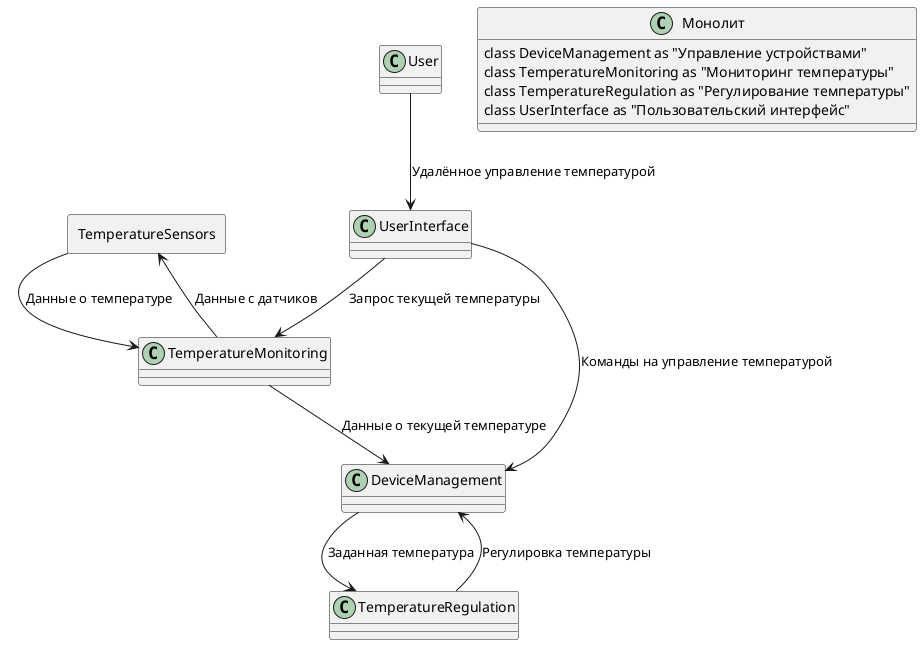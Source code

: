 @startuml
!define RECTANGLE class

RECTANGLE System as "Монолит" {
  RECTANGLE DeviceManagement as "Управление устройствами"
  RECTANGLE TemperatureMonitoring as "Мониторинг температуры"
  RECTANGLE TemperatureRegulation as "Регулирование температуры"
  RECTANGLE UserInterface as "Пользовательский интерфейс"
}

User --> UserInterface : "Удалённое управление температурой"
UserInterface --> DeviceManagement : "Команды на управление температурой"
UserInterface --> TemperatureMonitoring : "Запрос текущей температуры"
TemperatureMonitoring --> DeviceManagement : "Данные о текущей температуре"
TemperatureMonitoring --> TemperatureSensors : "Данные с датчиков"

DeviceManagement --> TemperatureRegulation : "Заданная температура"
TemperatureRegulation --> DeviceManagement : "Регулировка температуры"

rectangle TemperatureSensors as "Датчики температуры" {
}

TemperatureSensors --> TemperatureMonitoring : "Данные о температуре"

@enduml